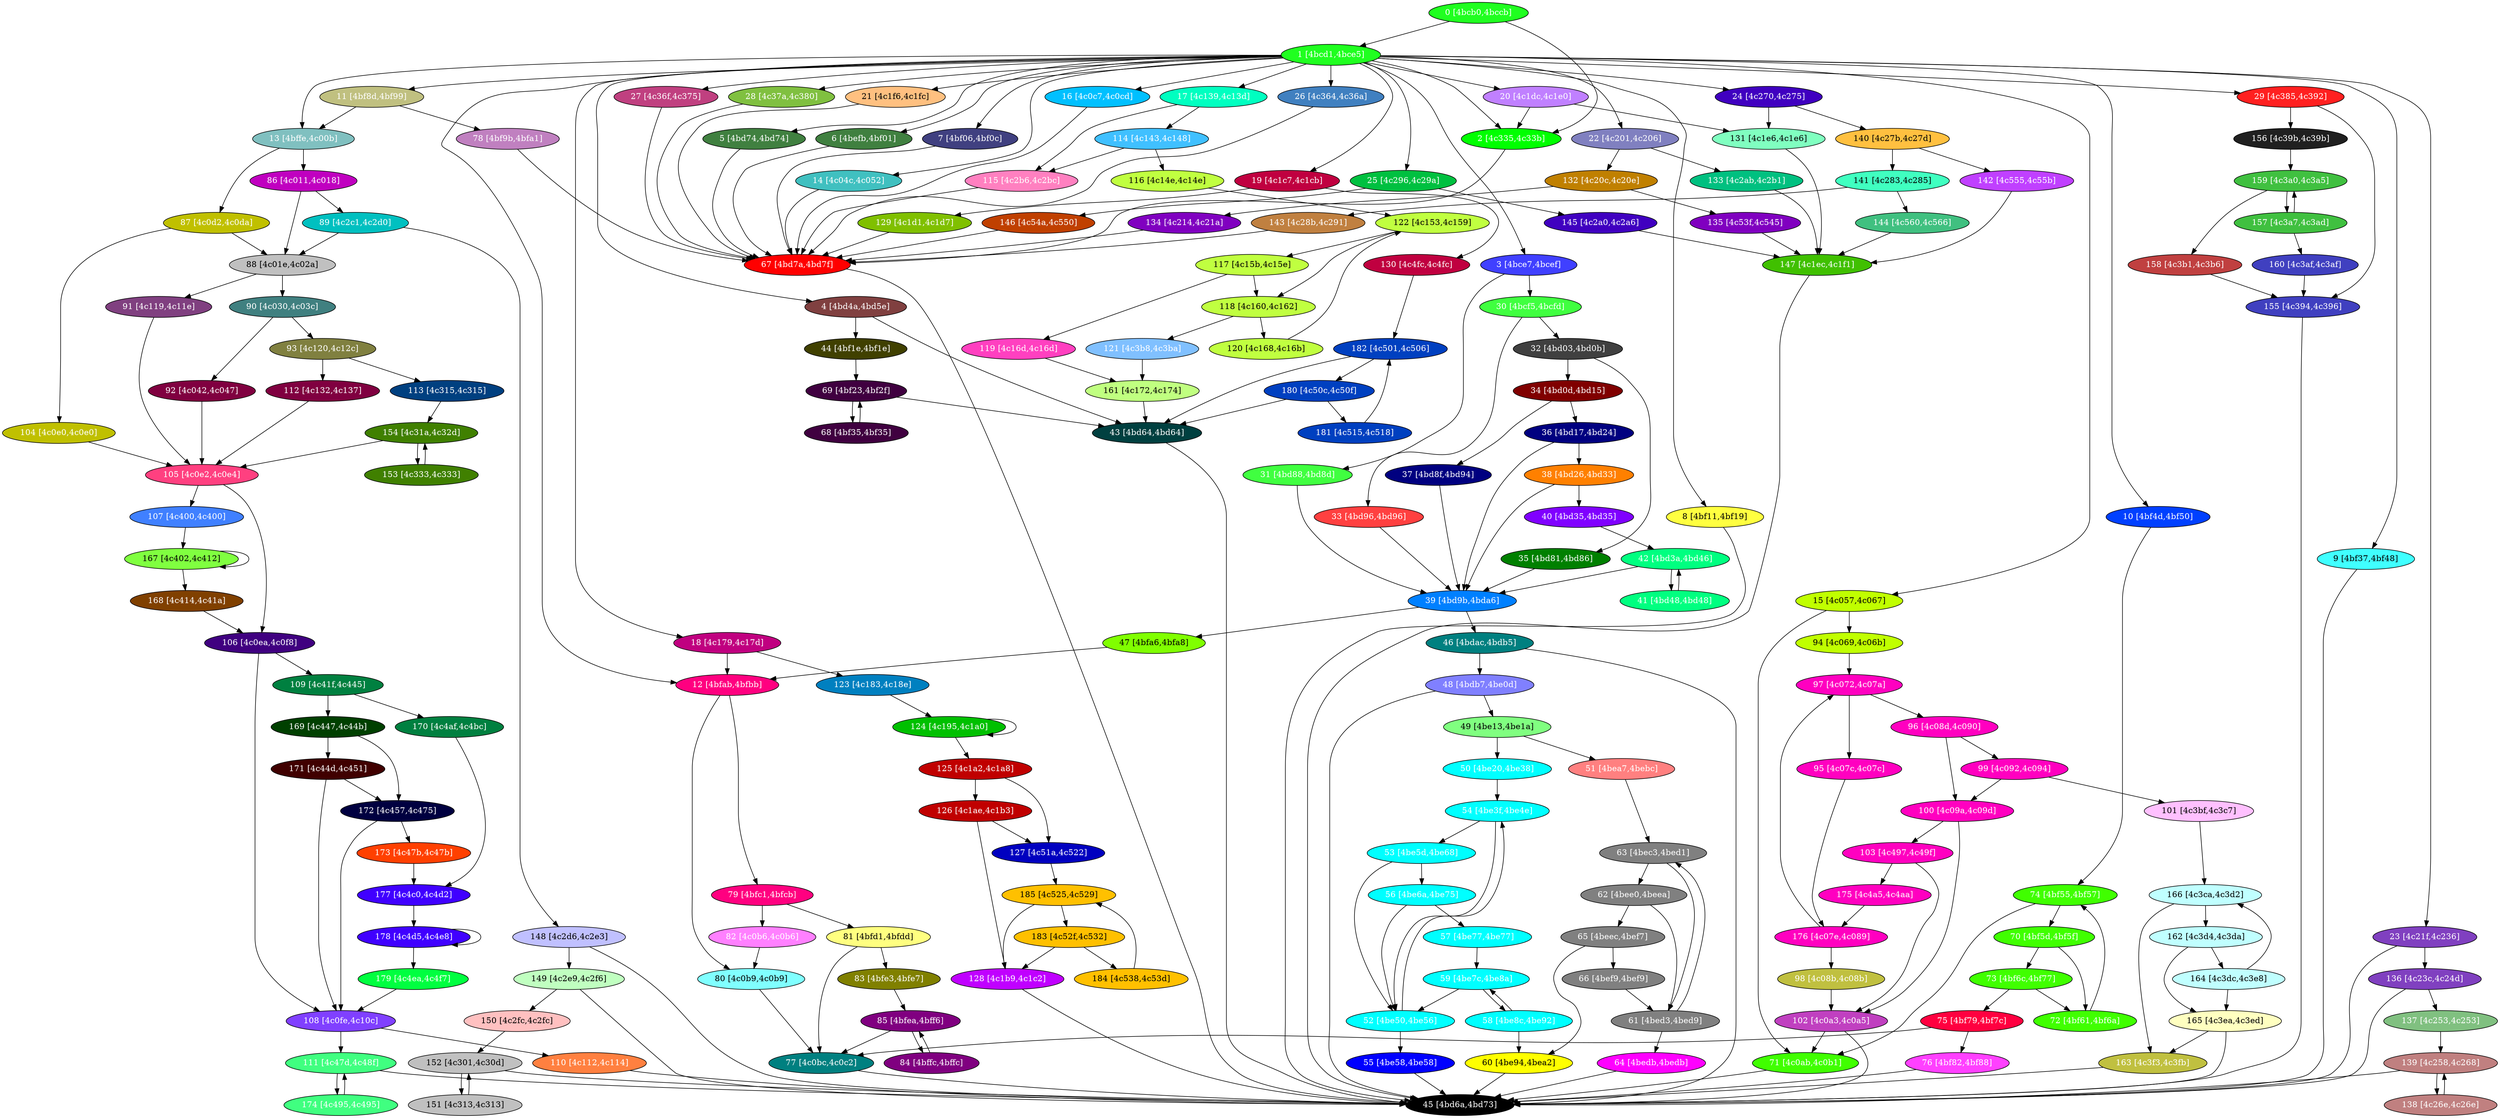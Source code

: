 diGraph libnss3{
	libnss3_0  [style=filled fillcolor="#20FF20" fontcolor="#ffffff" shape=oval label="0 [4bcb0,4bccb]"]
	libnss3_1  [style=filled fillcolor="#20FF20" fontcolor="#ffffff" shape=oval label="1 [4bcd1,4bce5]"]
	libnss3_2  [style=filled fillcolor="#00FF00" fontcolor="#ffffff" shape=oval label="2 [4c335,4c33b]"]
	libnss3_3  [style=filled fillcolor="#4040FF" fontcolor="#ffffff" shape=oval label="3 [4bce7,4bcef]"]
	libnss3_4  [style=filled fillcolor="#804040" fontcolor="#ffffff" shape=oval label="4 [4bd4a,4bd5e]"]
	libnss3_5  [style=filled fillcolor="#408040" fontcolor="#ffffff" shape=oval label="5 [4bd74,4bd74]"]
	libnss3_6  [style=filled fillcolor="#408040" fontcolor="#ffffff" shape=oval label="6 [4befb,4bf01]"]
	libnss3_7  [style=filled fillcolor="#404080" fontcolor="#ffffff" shape=oval label="7 [4bf06,4bf0c]"]
	libnss3_8  [style=filled fillcolor="#FFFF40" fontcolor="#000000" shape=oval label="8 [4bf11,4bf19]"]
	libnss3_9  [style=filled fillcolor="#40FFFF" fontcolor="#000000" shape=oval label="9 [4bf37,4bf48]"]
	libnss3_a  [style=filled fillcolor="#0040FF" fontcolor="#ffffff" shape=oval label="10 [4bf4d,4bf50]"]
	libnss3_b  [style=filled fillcolor="#C0C080" fontcolor="#ffffff" shape=oval label="11 [4bf8d,4bf99]"]
	libnss3_c  [style=filled fillcolor="#FF0080" fontcolor="#ffffff" shape=oval label="12 [4bfab,4bfbb]"]
	libnss3_d  [style=filled fillcolor="#80C0C0" fontcolor="#ffffff" shape=oval label="13 [4bffe,4c00b]"]
	libnss3_e  [style=filled fillcolor="#40C0C0" fontcolor="#ffffff" shape=oval label="14 [4c04c,4c052]"]
	libnss3_f  [style=filled fillcolor="#C0FF00" fontcolor="#000000" shape=oval label="15 [4c057,4c067]"]
	libnss3_10  [style=filled fillcolor="#00C0FF" fontcolor="#ffffff" shape=oval label="16 [4c0c7,4c0cd]"]
	libnss3_11  [style=filled fillcolor="#00FFC0" fontcolor="#ffffff" shape=oval label="17 [4c139,4c13d]"]
	libnss3_12  [style=filled fillcolor="#C00080" fontcolor="#ffffff" shape=oval label="18 [4c179,4c17d]"]
	libnss3_13  [style=filled fillcolor="#C00040" fontcolor="#ffffff" shape=oval label="19 [4c1c7,4c1cb]"]
	libnss3_14  [style=filled fillcolor="#C080FF" fontcolor="#ffffff" shape=oval label="20 [4c1dc,4c1e0]"]
	libnss3_15  [style=filled fillcolor="#FFC080" fontcolor="#000000" shape=oval label="21 [4c1f6,4c1fc]"]
	libnss3_16  [style=filled fillcolor="#8080C0" fontcolor="#ffffff" shape=oval label="22 [4c201,4c206]"]
	libnss3_17  [style=filled fillcolor="#8040C0" fontcolor="#ffffff" shape=oval label="23 [4c21f,4c236]"]
	libnss3_18  [style=filled fillcolor="#4000C0" fontcolor="#ffffff" shape=oval label="24 [4c270,4c275]"]
	libnss3_19  [style=filled fillcolor="#00C040" fontcolor="#ffffff" shape=oval label="25 [4c296,4c29a]"]
	libnss3_1a  [style=filled fillcolor="#4080C0" fontcolor="#ffffff" shape=oval label="26 [4c364,4c36a]"]
	libnss3_1b  [style=filled fillcolor="#C04080" fontcolor="#ffffff" shape=oval label="27 [4c36f,4c375]"]
	libnss3_1c  [style=filled fillcolor="#80C040" fontcolor="#ffffff" shape=oval label="28 [4c37a,4c380]"]
	libnss3_1d  [style=filled fillcolor="#FF2020" fontcolor="#ffffff" shape=oval label="29 [4c385,4c392]"]
	libnss3_1e  [style=filled fillcolor="#40FF40" fontcolor="#ffffff" shape=oval label="30 [4bcf5,4bcfd]"]
	libnss3_1f  [style=filled fillcolor="#40FF40" fontcolor="#ffffff" shape=oval label="31 [4bd88,4bd8d]"]
	libnss3_20  [style=filled fillcolor="#404040" fontcolor="#ffffff" shape=oval label="32 [4bd03,4bd0b]"]
	libnss3_21  [style=filled fillcolor="#FF4040" fontcolor="#ffffff" shape=oval label="33 [4bd96,4bd96]"]
	libnss3_22  [style=filled fillcolor="#800000" fontcolor="#ffffff" shape=oval label="34 [4bd0d,4bd15]"]
	libnss3_23  [style=filled fillcolor="#008000" fontcolor="#ffffff" shape=oval label="35 [4bd81,4bd86]"]
	libnss3_24  [style=filled fillcolor="#000080" fontcolor="#ffffff" shape=oval label="36 [4bd17,4bd24]"]
	libnss3_25  [style=filled fillcolor="#000080" fontcolor="#ffffff" shape=oval label="37 [4bd8f,4bd94]"]
	libnss3_26  [style=filled fillcolor="#FF8000" fontcolor="#ffffff" shape=oval label="38 [4bd26,4bd33]"]
	libnss3_27  [style=filled fillcolor="#0080FF" fontcolor="#ffffff" shape=oval label="39 [4bd9b,4bda6]"]
	libnss3_28  [style=filled fillcolor="#8000FF" fontcolor="#ffffff" shape=oval label="40 [4bd35,4bd35]"]
	libnss3_29  [style=filled fillcolor="#00FF80" fontcolor="#ffffff" shape=oval label="41 [4bd48,4bd48]"]
	libnss3_2a  [style=filled fillcolor="#00FF80" fontcolor="#ffffff" shape=oval label="42 [4bd3a,4bd46]"]
	libnss3_2b  [style=filled fillcolor="#004040" fontcolor="#ffffff" shape=oval label="43 [4bd64,4bd64]"]
	libnss3_2c  [style=filled fillcolor="#404000" fontcolor="#ffffff" shape=oval label="44 [4bf1e,4bf1e]"]
	libnss3_2d  [style=filled fillcolor="#000000" fontcolor="#ffffff" shape=oval label="45 [4bd6a,4bd73]"]
	libnss3_2e  [style=filled fillcolor="#008080" fontcolor="#ffffff" shape=oval label="46 [4bdac,4bdb5]"]
	libnss3_2f  [style=filled fillcolor="#80FF00" fontcolor="#000000" shape=oval label="47 [4bfa6,4bfa8]"]
	libnss3_30  [style=filled fillcolor="#8080FF" fontcolor="#ffffff" shape=oval label="48 [4bdb7,4be0d]"]
	libnss3_31  [style=filled fillcolor="#80FF80" fontcolor="#000000" shape=oval label="49 [4be13,4be1a]"]
	libnss3_32  [style=filled fillcolor="#00FFFF" fontcolor="#ffffff" shape=oval label="50 [4be20,4be38]"]
	libnss3_33  [style=filled fillcolor="#FF8080" fontcolor="#ffffff" shape=oval label="51 [4bea7,4bebc]"]
	libnss3_34  [style=filled fillcolor="#00FFFF" fontcolor="#ffffff" shape=oval label="52 [4be50,4be56]"]
	libnss3_35  [style=filled fillcolor="#00FFFF" fontcolor="#ffffff" shape=oval label="53 [4be5d,4be68]"]
	libnss3_36  [style=filled fillcolor="#00FFFF" fontcolor="#ffffff" shape=oval label="54 [4be3f,4be4e]"]
	libnss3_37  [style=filled fillcolor="#0000FF" fontcolor="#ffffff" shape=oval label="55 [4be58,4be58]"]
	libnss3_38  [style=filled fillcolor="#00FFFF" fontcolor="#ffffff" shape=oval label="56 [4be6a,4be75]"]
	libnss3_39  [style=filled fillcolor="#00FFFF" fontcolor="#ffffff" shape=oval label="57 [4be77,4be77]"]
	libnss3_3a  [style=filled fillcolor="#00FFFF" fontcolor="#ffffff" shape=oval label="58 [4be8c,4be92]"]
	libnss3_3b  [style=filled fillcolor="#00FFFF" fontcolor="#ffffff" shape=oval label="59 [4be7c,4be8a]"]
	libnss3_3c  [style=filled fillcolor="#FFFF00" fontcolor="#000000" shape=oval label="60 [4be94,4bea2]"]
	libnss3_3d  [style=filled fillcolor="#808080" fontcolor="#ffffff" shape=oval label="61 [4bed3,4bed9]"]
	libnss3_3e  [style=filled fillcolor="#808080" fontcolor="#ffffff" shape=oval label="62 [4bee0,4beea]"]
	libnss3_3f  [style=filled fillcolor="#808080" fontcolor="#ffffff" shape=oval label="63 [4bec3,4bed1]"]
	libnss3_40  [style=filled fillcolor="#FF00FF" fontcolor="#ffffff" shape=oval label="64 [4bedb,4bedb]"]
	libnss3_41  [style=filled fillcolor="#808080" fontcolor="#ffffff" shape=oval label="65 [4beec,4bef7]"]
	libnss3_42  [style=filled fillcolor="#808080" fontcolor="#ffffff" shape=oval label="66 [4bef9,4bef9]"]
	libnss3_43  [style=filled fillcolor="#FF0000" fontcolor="#ffffff" shape=oval label="67 [4bd7a,4bd7f]"]
	libnss3_44  [style=filled fillcolor="#400040" fontcolor="#ffffff" shape=oval label="68 [4bf35,4bf35]"]
	libnss3_45  [style=filled fillcolor="#400040" fontcolor="#ffffff" shape=oval label="69 [4bf23,4bf2f]"]
	libnss3_46  [style=filled fillcolor="#40FF00" fontcolor="#ffffff" shape=oval label="70 [4bf5d,4bf5f]"]
	libnss3_47  [style=filled fillcolor="#40FF00" fontcolor="#ffffff" shape=oval label="71 [4c0ab,4c0b1]"]
	libnss3_48  [style=filled fillcolor="#40FF00" fontcolor="#ffffff" shape=oval label="72 [4bf61,4bf6a]"]
	libnss3_49  [style=filled fillcolor="#40FF00" fontcolor="#ffffff" shape=oval label="73 [4bf6c,4bf77]"]
	libnss3_4a  [style=filled fillcolor="#40FF00" fontcolor="#ffffff" shape=oval label="74 [4bf55,4bf57]"]
	libnss3_4b  [style=filled fillcolor="#FF0040" fontcolor="#ffffff" shape=oval label="75 [4bf79,4bf7c]"]
	libnss3_4c  [style=filled fillcolor="#FF40FF" fontcolor="#ffffff" shape=oval label="76 [4bf82,4bf88]"]
	libnss3_4d  [style=filled fillcolor="#008080" fontcolor="#ffffff" shape=oval label="77 [4c0bc,4c0c2]"]
	libnss3_4e  [style=filled fillcolor="#C080C0" fontcolor="#ffffff" shape=oval label="78 [4bf9b,4bfa1]"]
	libnss3_4f  [style=filled fillcolor="#FF0080" fontcolor="#ffffff" shape=oval label="79 [4bfc1,4bfcb]"]
	libnss3_50  [style=filled fillcolor="#80FFFF" fontcolor="#000000" shape=oval label="80 [4c0b9,4c0b9]"]
	libnss3_51  [style=filled fillcolor="#FFFF80" fontcolor="#000000" shape=oval label="81 [4bfd1,4bfdd]"]
	libnss3_52  [style=filled fillcolor="#FF80FF" fontcolor="#ffffff" shape=oval label="82 [4c0b6,4c0b6]"]
	libnss3_53  [style=filled fillcolor="#808000" fontcolor="#ffffff" shape=oval label="83 [4bfe3,4bfe7]"]
	libnss3_54  [style=filled fillcolor="#800080" fontcolor="#ffffff" shape=oval label="84 [4bffc,4bffc]"]
	libnss3_55  [style=filled fillcolor="#800080" fontcolor="#ffffff" shape=oval label="85 [4bfea,4bff6]"]
	libnss3_56  [style=filled fillcolor="#C000C0" fontcolor="#ffffff" shape=oval label="86 [4c011,4c018]"]
	libnss3_57  [style=filled fillcolor="#C0C000" fontcolor="#ffffff" shape=oval label="87 [4c0d2,4c0da]"]
	libnss3_58  [style=filled fillcolor="#C0C0C0" fontcolor="#000000" shape=oval label="88 [4c01e,4c02a]"]
	libnss3_59  [style=filled fillcolor="#00C0C0" fontcolor="#ffffff" shape=oval label="89 [4c2c1,4c2d0]"]
	libnss3_5a  [style=filled fillcolor="#408080" fontcolor="#ffffff" shape=oval label="90 [4c030,4c03c]"]
	libnss3_5b  [style=filled fillcolor="#804080" fontcolor="#ffffff" shape=oval label="91 [4c119,4c11e]"]
	libnss3_5c  [style=filled fillcolor="#800040" fontcolor="#ffffff" shape=oval label="92 [4c042,4c047]"]
	libnss3_5d  [style=filled fillcolor="#808040" fontcolor="#ffffff" shape=oval label="93 [4c120,4c12c]"]
	libnss3_5e  [style=filled fillcolor="#C0FF00" fontcolor="#000000" shape=oval label="94 [4c069,4c06b]"]
	libnss3_5f  [style=filled fillcolor="#FF00C0" fontcolor="#ffffff" shape=oval label="95 [4c07c,4c07c]"]
	libnss3_60  [style=filled fillcolor="#FF00C0" fontcolor="#ffffff" shape=oval label="96 [4c08d,4c090]"]
	libnss3_61  [style=filled fillcolor="#FF00C0" fontcolor="#ffffff" shape=oval label="97 [4c072,4c07a]"]
	libnss3_62  [style=filled fillcolor="#C0C040" fontcolor="#ffffff" shape=oval label="98 [4c08b,4c08b]"]
	libnss3_63  [style=filled fillcolor="#FF00C0" fontcolor="#ffffff" shape=oval label="99 [4c092,4c094]"]
	libnss3_64  [style=filled fillcolor="#FF00C0" fontcolor="#ffffff" shape=oval label="100 [4c09a,4c09d]"]
	libnss3_65  [style=filled fillcolor="#FFC0FF" fontcolor="#000000" shape=oval label="101 [4c3bf,4c3c7]"]
	libnss3_66  [style=filled fillcolor="#C040C0" fontcolor="#ffffff" shape=oval label="102 [4c0a3,4c0a5]"]
	libnss3_67  [style=filled fillcolor="#FF00C0" fontcolor="#ffffff" shape=oval label="103 [4c497,4c49f]"]
	libnss3_68  [style=filled fillcolor="#C0C000" fontcolor="#ffffff" shape=oval label="104 [4c0e0,4c0e0]"]
	libnss3_69  [style=filled fillcolor="#FF4080" fontcolor="#ffffff" shape=oval label="105 [4c0e2,4c0e4]"]
	libnss3_6a  [style=filled fillcolor="#400080" fontcolor="#ffffff" shape=oval label="106 [4c0ea,4c0f8]"]
	libnss3_6b  [style=filled fillcolor="#4080FF" fontcolor="#ffffff" shape=oval label="107 [4c400,4c400]"]
	libnss3_6c  [style=filled fillcolor="#8040FF" fontcolor="#ffffff" shape=oval label="108 [4c0fe,4c10c]"]
	libnss3_6d  [style=filled fillcolor="#008040" fontcolor="#ffffff" shape=oval label="109 [4c41f,4c445]"]
	libnss3_6e  [style=filled fillcolor="#FF8040" fontcolor="#ffffff" shape=oval label="110 [4c112,4c114]"]
	libnss3_6f  [style=filled fillcolor="#40FF80" fontcolor="#ffffff" shape=oval label="111 [4c47d,4c48f]"]
	libnss3_70  [style=filled fillcolor="#800040" fontcolor="#ffffff" shape=oval label="112 [4c132,4c137]"]
	libnss3_71  [style=filled fillcolor="#004080" fontcolor="#ffffff" shape=oval label="113 [4c315,4c315]"]
	libnss3_72  [style=filled fillcolor="#40C0FF" fontcolor="#ffffff" shape=oval label="114 [4c143,4c148]"]
	libnss3_73  [style=filled fillcolor="#FF80C0" fontcolor="#ffffff" shape=oval label="115 [4c2b6,4c2bc]"]
	libnss3_74  [style=filled fillcolor="#C0FF40" fontcolor="#000000" shape=oval label="116 [4c14e,4c14e]"]
	libnss3_75  [style=filled fillcolor="#C0FF40" fontcolor="#000000" shape=oval label="117 [4c15b,4c15e]"]
	libnss3_76  [style=filled fillcolor="#C0FF40" fontcolor="#000000" shape=oval label="118 [4c160,4c162]"]
	libnss3_77  [style=filled fillcolor="#FF40C0" fontcolor="#ffffff" shape=oval label="119 [4c16d,4c16d]"]
	libnss3_78  [style=filled fillcolor="#C0FF40" fontcolor="#000000" shape=oval label="120 [4c168,4c16b]"]
	libnss3_79  [style=filled fillcolor="#80C0FF" fontcolor="#ffffff" shape=oval label="121 [4c3b8,4c3ba]"]
	libnss3_7a  [style=filled fillcolor="#C0FF40" fontcolor="#000000" shape=oval label="122 [4c153,4c159]"]
	libnss3_7b  [style=filled fillcolor="#0080C0" fontcolor="#ffffff" shape=oval label="123 [4c183,4c18e]"]
	libnss3_7c  [style=filled fillcolor="#00C000" fontcolor="#ffffff" shape=oval label="124 [4c195,4c1a0]"]
	libnss3_7d  [style=filled fillcolor="#C00000" fontcolor="#ffffff" shape=oval label="125 [4c1a2,4c1a8]"]
	libnss3_7e  [style=filled fillcolor="#C00000" fontcolor="#ffffff" shape=oval label="126 [4c1ae,4c1b3]"]
	libnss3_7f  [style=filled fillcolor="#0000C0" fontcolor="#ffffff" shape=oval label="127 [4c51a,4c522]"]
	libnss3_80  [style=filled fillcolor="#C000FF" fontcolor="#ffffff" shape=oval label="128 [4c1b9,4c1c2]"]
	libnss3_81  [style=filled fillcolor="#80C000" fontcolor="#ffffff" shape=oval label="129 [4c1d1,4c1d7]"]
	libnss3_82  [style=filled fillcolor="#C00040" fontcolor="#ffffff" shape=oval label="130 [4c4fc,4c4fc]"]
	libnss3_83  [style=filled fillcolor="#80FFC0" fontcolor="#000000" shape=oval label="131 [4c1e6,4c1e6]"]
	libnss3_84  [style=filled fillcolor="#C08000" fontcolor="#ffffff" shape=oval label="132 [4c20c,4c20e]"]
	libnss3_85  [style=filled fillcolor="#00C080" fontcolor="#ffffff" shape=oval label="133 [4c2ab,4c2b1]"]
	libnss3_86  [style=filled fillcolor="#8000C0" fontcolor="#ffffff" shape=oval label="134 [4c214,4c21a]"]
	libnss3_87  [style=filled fillcolor="#8000C0" fontcolor="#ffffff" shape=oval label="135 [4c53f,4c545]"]
	libnss3_88  [style=filled fillcolor="#8040C0" fontcolor="#ffffff" shape=oval label="136 [4c23c,4c24d]"]
	libnss3_89  [style=filled fillcolor="#80C080" fontcolor="#ffffff" shape=oval label="137 [4c253,4c253]"]
	libnss3_8a  [style=filled fillcolor="#C08080" fontcolor="#ffffff" shape=oval label="138 [4c26e,4c26e]"]
	libnss3_8b  [style=filled fillcolor="#C08080" fontcolor="#ffffff" shape=oval label="139 [4c258,4c268]"]
	libnss3_8c  [style=filled fillcolor="#FFC040" fontcolor="#000000" shape=oval label="140 [4c27b,4c27d]"]
	libnss3_8d  [style=filled fillcolor="#40FFC0" fontcolor="#000000" shape=oval label="141 [4c283,4c285]"]
	libnss3_8e  [style=filled fillcolor="#C040FF" fontcolor="#ffffff" shape=oval label="142 [4c555,4c55b]"]
	libnss3_8f  [style=filled fillcolor="#C08040" fontcolor="#ffffff" shape=oval label="143 [4c28b,4c291]"]
	libnss3_90  [style=filled fillcolor="#40C080" fontcolor="#ffffff" shape=oval label="144 [4c560,4c566]"]
	libnss3_91  [style=filled fillcolor="#4000C0" fontcolor="#ffffff" shape=oval label="145 [4c2a0,4c2a6]"]
	libnss3_92  [style=filled fillcolor="#C04000" fontcolor="#ffffff" shape=oval label="146 [4c54a,4c550]"]
	libnss3_93  [style=filled fillcolor="#40C000" fontcolor="#ffffff" shape=oval label="147 [4c1ec,4c1f1]"]
	libnss3_94  [style=filled fillcolor="#C0C0FF" fontcolor="#000000" shape=oval label="148 [4c2d6,4c2e3]"]
	libnss3_95  [style=filled fillcolor="#C0FFC0" fontcolor="#000000" shape=oval label="149 [4c2e9,4c2f6]"]
	libnss3_96  [style=filled fillcolor="#FFC0C0" fontcolor="#000000" shape=oval label="150 [4c2fc,4c2fc]"]
	libnss3_97  [style=filled fillcolor="#C0C0C0" fontcolor="#000000" shape=oval label="151 [4c313,4c313]"]
	libnss3_98  [style=filled fillcolor="#C0C0C0" fontcolor="#000000" shape=oval label="152 [4c301,4c30d]"]
	libnss3_99  [style=filled fillcolor="#408000" fontcolor="#ffffff" shape=oval label="153 [4c333,4c333]"]
	libnss3_9a  [style=filled fillcolor="#408000" fontcolor="#ffffff" shape=oval label="154 [4c31a,4c32d]"]
	libnss3_9b  [style=filled fillcolor="#4040C0" fontcolor="#ffffff" shape=oval label="155 [4c394,4c396]"]
	libnss3_9c  [style=filled fillcolor="#202020" fontcolor="#ffffff" shape=oval label="156 [4c39b,4c39b]"]
	libnss3_9d  [style=filled fillcolor="#40C040" fontcolor="#ffffff" shape=oval label="157 [4c3a7,4c3ad]"]
	libnss3_9e  [style=filled fillcolor="#C04040" fontcolor="#ffffff" shape=oval label="158 [4c3b1,4c3b6]"]
	libnss3_9f  [style=filled fillcolor="#40C040" fontcolor="#ffffff" shape=oval label="159 [4c3a0,4c3a5]"]
	libnss3_a0  [style=filled fillcolor="#4040C0" fontcolor="#ffffff" shape=oval label="160 [4c3af,4c3af]"]
	libnss3_a1  [style=filled fillcolor="#C0FF80" fontcolor="#000000" shape=oval label="161 [4c172,4c174]"]
	libnss3_a2  [style=filled fillcolor="#C0FFFF" fontcolor="#000000" shape=oval label="162 [4c3d4,4c3da]"]
	libnss3_a3  [style=filled fillcolor="#C0C040" fontcolor="#ffffff" shape=oval label="163 [4c3f3,4c3fb]"]
	libnss3_a4  [style=filled fillcolor="#C0FFFF" fontcolor="#000000" shape=oval label="164 [4c3dc,4c3e8]"]
	libnss3_a5  [style=filled fillcolor="#FFFFC0" fontcolor="#000000" shape=oval label="165 [4c3ea,4c3ed]"]
	libnss3_a6  [style=filled fillcolor="#C0FFFF" fontcolor="#000000" shape=oval label="166 [4c3ca,4c3d2]"]
	libnss3_a7  [style=filled fillcolor="#80FF40" fontcolor="#000000" shape=oval label="167 [4c402,4c412]"]
	libnss3_a8  [style=filled fillcolor="#804000" fontcolor="#ffffff" shape=oval label="168 [4c414,4c41a]"]
	libnss3_a9  [style=filled fillcolor="#004000" fontcolor="#ffffff" shape=oval label="169 [4c447,4c44b]"]
	libnss3_aa  [style=filled fillcolor="#008040" fontcolor="#ffffff" shape=oval label="170 [4c4af,4c4bc]"]
	libnss3_ab  [style=filled fillcolor="#400000" fontcolor="#ffffff" shape=oval label="171 [4c44d,4c451]"]
	libnss3_ac  [style=filled fillcolor="#000040" fontcolor="#ffffff" shape=oval label="172 [4c457,4c475]"]
	libnss3_ad  [style=filled fillcolor="#FF4000" fontcolor="#ffffff" shape=oval label="173 [4c47b,4c47b]"]
	libnss3_ae  [style=filled fillcolor="#40FF80" fontcolor="#ffffff" shape=oval label="174 [4c495,4c495]"]
	libnss3_af  [style=filled fillcolor="#FF00C0" fontcolor="#ffffff" shape=oval label="175 [4c4a5,4c4aa]"]
	libnss3_b0  [style=filled fillcolor="#FF00C0" fontcolor="#ffffff" shape=oval label="176 [4c07e,4c089]"]
	libnss3_b1  [style=filled fillcolor="#4000FF" fontcolor="#ffffff" shape=oval label="177 [4c4c0,4c4d2]"]
	libnss3_b2  [style=filled fillcolor="#4000FF" fontcolor="#ffffff" shape=oval label="178 [4c4d5,4c4e8]"]
	libnss3_b3  [style=filled fillcolor="#00FF40" fontcolor="#ffffff" shape=oval label="179 [4c4ea,4c4f7]"]
	libnss3_b4  [style=filled fillcolor="#0040C0" fontcolor="#ffffff" shape=oval label="180 [4c50c,4c50f]"]
	libnss3_b5  [style=filled fillcolor="#0040C0" fontcolor="#ffffff" shape=oval label="181 [4c515,4c518]"]
	libnss3_b6  [style=filled fillcolor="#0040C0" fontcolor="#ffffff" shape=oval label="182 [4c501,4c506]"]
	libnss3_b7  [style=filled fillcolor="#FFC000" fontcolor="#000000" shape=oval label="183 [4c52f,4c532]"]
	libnss3_b8  [style=filled fillcolor="#FFC000" fontcolor="#000000" shape=oval label="184 [4c538,4c53d]"]
	libnss3_b9  [style=filled fillcolor="#FFC000" fontcolor="#000000" shape=oval label="185 [4c525,4c529]"]

	libnss3_0 -> libnss3_1
	libnss3_0 -> libnss3_2
	libnss3_1 -> libnss3_2
	libnss3_1 -> libnss3_3
	libnss3_1 -> libnss3_4
	libnss3_1 -> libnss3_5
	libnss3_1 -> libnss3_6
	libnss3_1 -> libnss3_7
	libnss3_1 -> libnss3_8
	libnss3_1 -> libnss3_9
	libnss3_1 -> libnss3_a
	libnss3_1 -> libnss3_b
	libnss3_1 -> libnss3_c
	libnss3_1 -> libnss3_d
	libnss3_1 -> libnss3_e
	libnss3_1 -> libnss3_f
	libnss3_1 -> libnss3_10
	libnss3_1 -> libnss3_11
	libnss3_1 -> libnss3_12
	libnss3_1 -> libnss3_13
	libnss3_1 -> libnss3_14
	libnss3_1 -> libnss3_15
	libnss3_1 -> libnss3_16
	libnss3_1 -> libnss3_17
	libnss3_1 -> libnss3_18
	libnss3_1 -> libnss3_19
	libnss3_1 -> libnss3_1a
	libnss3_1 -> libnss3_1b
	libnss3_1 -> libnss3_1c
	libnss3_1 -> libnss3_1d
	libnss3_2 -> libnss3_43
	libnss3_3 -> libnss3_1e
	libnss3_3 -> libnss3_1f
	libnss3_4 -> libnss3_2b
	libnss3_4 -> libnss3_2c
	libnss3_5 -> libnss3_43
	libnss3_6 -> libnss3_43
	libnss3_7 -> libnss3_43
	libnss3_8 -> libnss3_2d
	libnss3_9 -> libnss3_2d
	libnss3_a -> libnss3_4a
	libnss3_b -> libnss3_d
	libnss3_b -> libnss3_4e
	libnss3_c -> libnss3_4f
	libnss3_c -> libnss3_50
	libnss3_d -> libnss3_56
	libnss3_d -> libnss3_57
	libnss3_e -> libnss3_43
	libnss3_f -> libnss3_47
	libnss3_f -> libnss3_5e
	libnss3_10 -> libnss3_43
	libnss3_11 -> libnss3_72
	libnss3_11 -> libnss3_73
	libnss3_12 -> libnss3_c
	libnss3_12 -> libnss3_7b
	libnss3_13 -> libnss3_81
	libnss3_13 -> libnss3_82
	libnss3_14 -> libnss3_2
	libnss3_14 -> libnss3_83
	libnss3_15 -> libnss3_43
	libnss3_16 -> libnss3_84
	libnss3_16 -> libnss3_85
	libnss3_17 -> libnss3_2d
	libnss3_17 -> libnss3_88
	libnss3_18 -> libnss3_83
	libnss3_18 -> libnss3_8c
	libnss3_19 -> libnss3_91
	libnss3_19 -> libnss3_92
	libnss3_1a -> libnss3_43
	libnss3_1b -> libnss3_43
	libnss3_1c -> libnss3_43
	libnss3_1d -> libnss3_9b
	libnss3_1d -> libnss3_9c
	libnss3_1e -> libnss3_20
	libnss3_1e -> libnss3_21
	libnss3_1f -> libnss3_27
	libnss3_20 -> libnss3_22
	libnss3_20 -> libnss3_23
	libnss3_21 -> libnss3_27
	libnss3_22 -> libnss3_24
	libnss3_22 -> libnss3_25
	libnss3_23 -> libnss3_27
	libnss3_24 -> libnss3_26
	libnss3_24 -> libnss3_27
	libnss3_25 -> libnss3_27
	libnss3_26 -> libnss3_27
	libnss3_26 -> libnss3_28
	libnss3_27 -> libnss3_2e
	libnss3_27 -> libnss3_2f
	libnss3_28 -> libnss3_2a
	libnss3_29 -> libnss3_2a
	libnss3_2a -> libnss3_27
	libnss3_2a -> libnss3_29
	libnss3_2b -> libnss3_2d
	libnss3_2c -> libnss3_45
	libnss3_2e -> libnss3_2d
	libnss3_2e -> libnss3_30
	libnss3_2f -> libnss3_c
	libnss3_30 -> libnss3_2d
	libnss3_30 -> libnss3_31
	libnss3_31 -> libnss3_32
	libnss3_31 -> libnss3_33
	libnss3_32 -> libnss3_36
	libnss3_33 -> libnss3_3f
	libnss3_34 -> libnss3_36
	libnss3_34 -> libnss3_37
	libnss3_35 -> libnss3_34
	libnss3_35 -> libnss3_38
	libnss3_36 -> libnss3_34
	libnss3_36 -> libnss3_35
	libnss3_37 -> libnss3_2d
	libnss3_38 -> libnss3_34
	libnss3_38 -> libnss3_39
	libnss3_39 -> libnss3_3b
	libnss3_3a -> libnss3_3b
	libnss3_3a -> libnss3_3c
	libnss3_3b -> libnss3_34
	libnss3_3b -> libnss3_3a
	libnss3_3c -> libnss3_2d
	libnss3_3d -> libnss3_3f
	libnss3_3d -> libnss3_40
	libnss3_3e -> libnss3_3d
	libnss3_3e -> libnss3_41
	libnss3_3f -> libnss3_3d
	libnss3_3f -> libnss3_3e
	libnss3_40 -> libnss3_2d
	libnss3_41 -> libnss3_3c
	libnss3_41 -> libnss3_42
	libnss3_42 -> libnss3_3d
	libnss3_43 -> libnss3_2d
	libnss3_44 -> libnss3_45
	libnss3_45 -> libnss3_2b
	libnss3_45 -> libnss3_44
	libnss3_46 -> libnss3_48
	libnss3_46 -> libnss3_49
	libnss3_47 -> libnss3_2d
	libnss3_48 -> libnss3_4a
	libnss3_49 -> libnss3_48
	libnss3_49 -> libnss3_4b
	libnss3_4a -> libnss3_46
	libnss3_4a -> libnss3_47
	libnss3_4b -> libnss3_4c
	libnss3_4b -> libnss3_4d
	libnss3_4c -> libnss3_2d
	libnss3_4d -> libnss3_2d
	libnss3_4e -> libnss3_43
	libnss3_4f -> libnss3_51
	libnss3_4f -> libnss3_52
	libnss3_50 -> libnss3_4d
	libnss3_51 -> libnss3_4d
	libnss3_51 -> libnss3_53
	libnss3_52 -> libnss3_50
	libnss3_53 -> libnss3_55
	libnss3_54 -> libnss3_55
	libnss3_55 -> libnss3_4d
	libnss3_55 -> libnss3_54
	libnss3_56 -> libnss3_58
	libnss3_56 -> libnss3_59
	libnss3_57 -> libnss3_58
	libnss3_57 -> libnss3_68
	libnss3_58 -> libnss3_5a
	libnss3_58 -> libnss3_5b
	libnss3_59 -> libnss3_58
	libnss3_59 -> libnss3_94
	libnss3_5a -> libnss3_5c
	libnss3_5a -> libnss3_5d
	libnss3_5b -> libnss3_69
	libnss3_5c -> libnss3_69
	libnss3_5d -> libnss3_70
	libnss3_5d -> libnss3_71
	libnss3_5e -> libnss3_61
	libnss3_5f -> libnss3_b0
	libnss3_60 -> libnss3_63
	libnss3_60 -> libnss3_64
	libnss3_61 -> libnss3_5f
	libnss3_61 -> libnss3_60
	libnss3_62 -> libnss3_66
	libnss3_63 -> libnss3_64
	libnss3_63 -> libnss3_65
	libnss3_64 -> libnss3_66
	libnss3_64 -> libnss3_67
	libnss3_65 -> libnss3_a6
	libnss3_66 -> libnss3_2d
	libnss3_66 -> libnss3_47
	libnss3_67 -> libnss3_66
	libnss3_67 -> libnss3_af
	libnss3_68 -> libnss3_69
	libnss3_69 -> libnss3_6a
	libnss3_69 -> libnss3_6b
	libnss3_6a -> libnss3_6c
	libnss3_6a -> libnss3_6d
	libnss3_6b -> libnss3_a7
	libnss3_6c -> libnss3_6e
	libnss3_6c -> libnss3_6f
	libnss3_6d -> libnss3_a9
	libnss3_6d -> libnss3_aa
	libnss3_6e -> libnss3_2d
	libnss3_6f -> libnss3_2d
	libnss3_6f -> libnss3_ae
	libnss3_70 -> libnss3_69
	libnss3_71 -> libnss3_9a
	libnss3_72 -> libnss3_73
	libnss3_72 -> libnss3_74
	libnss3_73 -> libnss3_43
	libnss3_74 -> libnss3_7a
	libnss3_75 -> libnss3_76
	libnss3_75 -> libnss3_77
	libnss3_76 -> libnss3_78
	libnss3_76 -> libnss3_79
	libnss3_77 -> libnss3_a1
	libnss3_78 -> libnss3_7a
	libnss3_79 -> libnss3_a1
	libnss3_7a -> libnss3_75
	libnss3_7a -> libnss3_76
	libnss3_7b -> libnss3_7c
	libnss3_7c -> libnss3_7c
	libnss3_7c -> libnss3_7d
	libnss3_7d -> libnss3_7e
	libnss3_7d -> libnss3_7f
	libnss3_7e -> libnss3_7f
	libnss3_7e -> libnss3_80
	libnss3_7f -> libnss3_b9
	libnss3_80 -> libnss3_2d
	libnss3_81 -> libnss3_43
	libnss3_82 -> libnss3_b6
	libnss3_83 -> libnss3_93
	libnss3_84 -> libnss3_86
	libnss3_84 -> libnss3_87
	libnss3_85 -> libnss3_93
	libnss3_86 -> libnss3_43
	libnss3_87 -> libnss3_93
	libnss3_88 -> libnss3_2d
	libnss3_88 -> libnss3_89
	libnss3_89 -> libnss3_8b
	libnss3_8a -> libnss3_8b
	libnss3_8b -> libnss3_2d
	libnss3_8b -> libnss3_8a
	libnss3_8c -> libnss3_8d
	libnss3_8c -> libnss3_8e
	libnss3_8d -> libnss3_8f
	libnss3_8d -> libnss3_90
	libnss3_8e -> libnss3_93
	libnss3_8f -> libnss3_43
	libnss3_90 -> libnss3_93
	libnss3_91 -> libnss3_93
	libnss3_92 -> libnss3_43
	libnss3_93 -> libnss3_2d
	libnss3_94 -> libnss3_2d
	libnss3_94 -> libnss3_95
	libnss3_95 -> libnss3_2d
	libnss3_95 -> libnss3_96
	libnss3_96 -> libnss3_98
	libnss3_97 -> libnss3_98
	libnss3_98 -> libnss3_2d
	libnss3_98 -> libnss3_97
	libnss3_99 -> libnss3_9a
	libnss3_9a -> libnss3_69
	libnss3_9a -> libnss3_99
	libnss3_9b -> libnss3_2d
	libnss3_9c -> libnss3_9f
	libnss3_9d -> libnss3_9f
	libnss3_9d -> libnss3_a0
	libnss3_9e -> libnss3_9b
	libnss3_9f -> libnss3_9d
	libnss3_9f -> libnss3_9e
	libnss3_a0 -> libnss3_9b
	libnss3_a1 -> libnss3_2b
	libnss3_a2 -> libnss3_a4
	libnss3_a2 -> libnss3_a5
	libnss3_a3 -> libnss3_2d
	libnss3_a4 -> libnss3_a5
	libnss3_a4 -> libnss3_a6
	libnss3_a5 -> libnss3_2d
	libnss3_a5 -> libnss3_a3
	libnss3_a6 -> libnss3_a2
	libnss3_a6 -> libnss3_a3
	libnss3_a7 -> libnss3_a7
	libnss3_a7 -> libnss3_a8
	libnss3_a8 -> libnss3_6a
	libnss3_a9 -> libnss3_ab
	libnss3_a9 -> libnss3_ac
	libnss3_aa -> libnss3_b1
	libnss3_ab -> libnss3_6c
	libnss3_ab -> libnss3_ac
	libnss3_ac -> libnss3_6c
	libnss3_ac -> libnss3_ad
	libnss3_ad -> libnss3_b1
	libnss3_ae -> libnss3_6f
	libnss3_af -> libnss3_b0
	libnss3_b0 -> libnss3_61
	libnss3_b0 -> libnss3_62
	libnss3_b1 -> libnss3_b2
	libnss3_b2 -> libnss3_b2
	libnss3_b2 -> libnss3_b3
	libnss3_b3 -> libnss3_6c
	libnss3_b4 -> libnss3_2b
	libnss3_b4 -> libnss3_b5
	libnss3_b5 -> libnss3_b6
	libnss3_b6 -> libnss3_2b
	libnss3_b6 -> libnss3_b4
	libnss3_b7 -> libnss3_80
	libnss3_b7 -> libnss3_b8
	libnss3_b8 -> libnss3_b9
	libnss3_b9 -> libnss3_80
	libnss3_b9 -> libnss3_b7
}